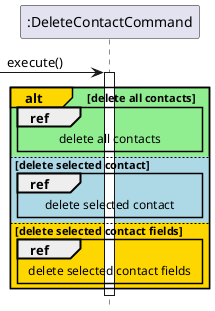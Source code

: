 @startuml
hide footbox
'https://plantuml.com/sequence-diagram
-> ":DeleteContactCommand": execute()
activate ":DeleteContactCommand"
alt#gold #lightgreen delete all contacts
    ref over ":DeleteContactCommand", ":DeleteContactCommand" :delete all contacts

else #lightblue delete selected contact
    ref over ":DeleteContactCommand", ":DeleteContactCommand" :delete selected contact

else #gold delete selected contact fields
    ref over ":DeleteContactCommand", ":DeleteContactCommand" :delete selected contact fields
end

deactivate ":DeleteContactCommand"

@enduml